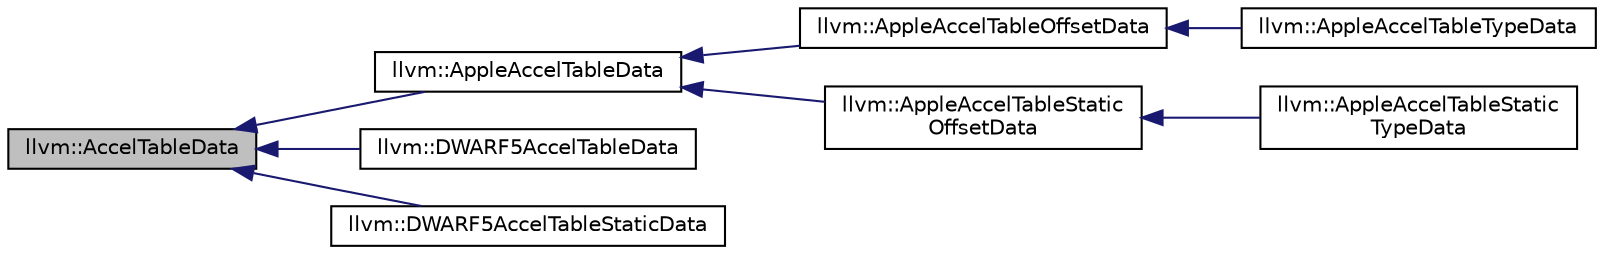 digraph "llvm::AccelTableData"
{
 // LATEX_PDF_SIZE
  bgcolor="transparent";
  edge [fontname="Helvetica",fontsize="10",labelfontname="Helvetica",labelfontsize="10"];
  node [fontname="Helvetica",fontsize="10",shape="box"];
  rankdir="LR";
  Node1 [label="llvm::AccelTableData",height=0.2,width=0.4,color="black", fillcolor="grey75", style="filled", fontcolor="black",tooltip="Interface which the different types of accelerator table data have to conform."];
  Node1 -> Node2 [dir="back",color="midnightblue",fontsize="10",style="solid",fontname="Helvetica"];
  Node2 [label="llvm::AppleAccelTableData",height=0.2,width=0.4,color="black",URL="$classllvm_1_1AppleAccelTableData.html",tooltip="A base class for different implementations of Data classes for Apple Accelerator Tables."];
  Node2 -> Node3 [dir="back",color="midnightblue",fontsize="10",style="solid",fontname="Helvetica"];
  Node3 [label="llvm::AppleAccelTableOffsetData",height=0.2,width=0.4,color="black",URL="$classllvm_1_1AppleAccelTableOffsetData.html",tooltip="Accelerator table data implementation for simple Apple accelerator tables with just a DIE reference."];
  Node3 -> Node4 [dir="back",color="midnightblue",fontsize="10",style="solid",fontname="Helvetica"];
  Node4 [label="llvm::AppleAccelTableTypeData",height=0.2,width=0.4,color="black",URL="$classllvm_1_1AppleAccelTableTypeData.html",tooltip="Accelerator table data implementation for Apple type accelerator tables."];
  Node2 -> Node5 [dir="back",color="midnightblue",fontsize="10",style="solid",fontname="Helvetica"];
  Node5 [label="llvm::AppleAccelTableStatic\lOffsetData",height=0.2,width=0.4,color="black",URL="$classllvm_1_1AppleAccelTableStaticOffsetData.html",tooltip="Accelerator table data implementation for simple Apple accelerator tables with a DIE offset but no ac..."];
  Node5 -> Node6 [dir="back",color="midnightblue",fontsize="10",style="solid",fontname="Helvetica"];
  Node6 [label="llvm::AppleAccelTableStatic\lTypeData",height=0.2,width=0.4,color="black",URL="$classllvm_1_1AppleAccelTableStaticTypeData.html",tooltip="Accelerator table data implementation for type accelerator tables with a DIE offset but no actual DIE..."];
  Node1 -> Node7 [dir="back",color="midnightblue",fontsize="10",style="solid",fontname="Helvetica"];
  Node7 [label="llvm::DWARF5AccelTableData",height=0.2,width=0.4,color="black",URL="$classllvm_1_1DWARF5AccelTableData.html",tooltip="The Data class implementation for DWARF v5 accelerator table."];
  Node1 -> Node8 [dir="back",color="midnightblue",fontsize="10",style="solid",fontname="Helvetica"];
  Node8 [label="llvm::DWARF5AccelTableStaticData",height=0.2,width=0.4,color="black",URL="$classllvm_1_1DWARF5AccelTableStaticData.html",tooltip=" "];
}
